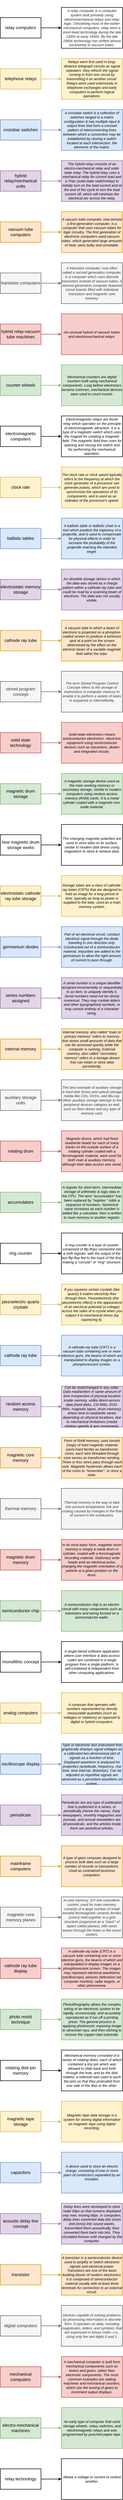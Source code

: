 <mxfile version="13.9.9" type="device"><diagram id="lU7n5NMmZwMgzTUS3irJ" name="Page-1"><mxGraphModel dx="658" dy="926" grid="1" gridSize="10" guides="1" tooltips="1" connect="1" arrows="1" fold="1" page="1" pageScale="1" pageWidth="850" pageHeight="1100" math="0" shadow="0"><root><mxCell id="0"/><mxCell id="1" parent="0"/><mxCell id="pDozDM5p4-W_ZbppBq3X-190" value="" style="edgeStyle=orthogonalEdgeStyle;rounded=0;orthogonalLoop=1;jettySize=auto;html=1;strokeWidth=2;" parent="1" source="pDozDM5p4-W_ZbppBq3X-1" target="pDozDM5p4-W_ZbppBq3X-94" edge="1"><mxGeometry relative="1" as="geometry"/></mxCell><mxCell id="pDozDM5p4-W_ZbppBq3X-1" value="relay computers" style="rounded=0;whiteSpace=wrap;html=1;strokeWidth=2;fontStyle=0;fontSize=17;" parent="1" vertex="1"><mxGeometry x="80" y="80" width="160" height="80" as="geometry"/></mxCell><mxCell id="pDozDM5p4-W_ZbppBq3X-183" value="" style="edgeStyle=orthogonalEdgeStyle;rounded=0;orthogonalLoop=1;jettySize=auto;html=1;strokeWidth=2;fillColor=#d5e8d4;strokeColor=#82b366;" parent="1" source="pDozDM5p4-W_ZbppBq3X-2" target="pDozDM5p4-W_ZbppBq3X-101" edge="1"><mxGeometry relative="1" as="geometry"/></mxCell><mxCell id="pDozDM5p4-W_ZbppBq3X-2" value="counter wheels" style="rounded=0;whiteSpace=wrap;html=1;strokeWidth=2;fillColor=#d5e8d4;strokeColor=#82b366;fontStyle=0;fontSize=17;" parent="1" vertex="1"><mxGeometry x="80" y="1480" width="160" height="80" as="geometry"/></mxCell><mxCell id="pDozDM5p4-W_ZbppBq3X-184" value="" style="edgeStyle=orthogonalEdgeStyle;rounded=0;orthogonalLoop=1;jettySize=auto;html=1;strokeWidth=2;fillColor=#f8cecc;strokeColor=#b85450;" parent="1" source="pDozDM5p4-W_ZbppBq3X-3" target="pDozDM5p4-W_ZbppBq3X-100" edge="1"><mxGeometry relative="1" as="geometry"/></mxCell><mxCell id="pDozDM5p4-W_ZbppBq3X-3" value="hybrid relay-vacuum tube machines" style="rounded=0;whiteSpace=wrap;html=1;strokeWidth=2;fillColor=#f8cecc;strokeColor=#b85450;fontStyle=0;fontSize=17;" parent="1" vertex="1"><mxGeometry x="80" y="1280" width="160" height="80" as="geometry"/></mxCell><mxCell id="pDozDM5p4-W_ZbppBq3X-143" style="edgeStyle=orthogonalEdgeStyle;rounded=0;orthogonalLoop=1;jettySize=auto;html=1;entryX=0;entryY=0.5;entryDx=0;entryDy=0;strokeWidth=2;fillColor=#d5e8d4;strokeColor=#82b366;" parent="1" source="pDozDM5p4-W_ZbppBq3X-4" target="pDozDM5p4-W_ZbppBq3X-140" edge="1"><mxGeometry relative="1" as="geometry"/></mxCell><mxCell id="pDozDM5p4-W_ZbppBq3X-4" value="electro-mechanical machines" style="rounded=0;whiteSpace=wrap;html=1;strokeWidth=2;fillColor=#d5e8d4;strokeColor=#82b366;fontStyle=0;fontSize=17;" parent="1" vertex="1"><mxGeometry x="80" y="9480" width="160" height="80" as="geometry"/></mxCell><mxCell id="pDozDM5p4-W_ZbppBq3X-182" value="" style="edgeStyle=orthogonalEdgeStyle;rounded=0;orthogonalLoop=1;jettySize=auto;html=1;strokeWidth=2;" parent="1" source="pDozDM5p4-W_ZbppBq3X-5" target="pDozDM5p4-W_ZbppBq3X-102" edge="1"><mxGeometry relative="1" as="geometry"/></mxCell><mxCell id="pDozDM5p4-W_ZbppBq3X-5" value="electromagnetic computers" style="rounded=0;whiteSpace=wrap;html=1;strokeWidth=2;fontStyle=0;fontSize=17;" parent="1" vertex="1"><mxGeometry x="80" y="1680" width="160" height="80" as="geometry"/></mxCell><mxCell id="pDozDM5p4-W_ZbppBq3X-185" value="" style="edgeStyle=orthogonalEdgeStyle;rounded=0;orthogonalLoop=1;jettySize=auto;html=1;strokeWidth=2;fillColor=#f5f5f5;strokeColor=#666666;" parent="1" source="pDozDM5p4-W_ZbppBq3X-6" target="pDozDM5p4-W_ZbppBq3X-99" edge="1"><mxGeometry relative="1" as="geometry"/></mxCell><mxCell id="pDozDM5p4-W_ZbppBq3X-6" value="transistor computers" style="rounded=0;whiteSpace=wrap;html=1;strokeWidth=2;fillColor=#f5f5f5;strokeColor=#666666;fontColor=#333333;fontStyle=0;fontSize=17;" parent="1" vertex="1"><mxGeometry x="80" y="1080" width="160" height="80" as="geometry"/></mxCell><mxCell id="pDozDM5p4-W_ZbppBq3X-186" value="" style="edgeStyle=orthogonalEdgeStyle;rounded=0;orthogonalLoop=1;jettySize=auto;html=1;strokeWidth=2;fillColor=#ffe6cc;strokeColor=#d79b00;" parent="1" source="pDozDM5p4-W_ZbppBq3X-7" target="pDozDM5p4-W_ZbppBq3X-98" edge="1"><mxGeometry relative="1" as="geometry"/></mxCell><mxCell id="pDozDM5p4-W_ZbppBq3X-7" value="vacuum tube computers" style="rounded=0;whiteSpace=wrap;html=1;strokeWidth=2;fillColor=#ffe6cc;strokeColor=#d79b00;fontStyle=0;fontSize=17;" parent="1" vertex="1"><mxGeometry x="80" y="880" width="160" height="80" as="geometry"/></mxCell><mxCell id="pDozDM5p4-W_ZbppBq3X-187" value="" style="edgeStyle=orthogonalEdgeStyle;rounded=0;orthogonalLoop=1;jettySize=auto;html=1;strokeWidth=2;fillColor=#e1d5e7;strokeColor=#9673a6;" parent="1" source="pDozDM5p4-W_ZbppBq3X-8" target="pDozDM5p4-W_ZbppBq3X-97" edge="1"><mxGeometry relative="1" as="geometry"/></mxCell><mxCell id="pDozDM5p4-W_ZbppBq3X-8" value="hybrid relay/mechanical units" style="rounded=0;whiteSpace=wrap;html=1;strokeWidth=2;fillColor=#e1d5e7;strokeColor=#9673a6;fontStyle=0;fontSize=17;" parent="1" vertex="1"><mxGeometry x="80" y="680" width="160" height="80" as="geometry"/></mxCell><mxCell id="pDozDM5p4-W_ZbppBq3X-144" style="edgeStyle=orthogonalEdgeStyle;rounded=0;orthogonalLoop=1;jettySize=auto;html=1;entryX=0;entryY=0.5;entryDx=0;entryDy=0;strokeWidth=2;fillColor=#f8cecc;strokeColor=#b85450;" parent="1" source="pDozDM5p4-W_ZbppBq3X-9" target="pDozDM5p4-W_ZbppBq3X-141" edge="1"><mxGeometry relative="1" as="geometry"/></mxCell><mxCell id="pDozDM5p4-W_ZbppBq3X-9" value="mechanical computers" style="rounded=0;whiteSpace=wrap;html=1;strokeWidth=2;fillColor=#f8cecc;strokeColor=#b85450;fontStyle=0;fontSize=17;" parent="1" vertex="1"><mxGeometry x="80" y="9280" width="160" height="80" as="geometry"/></mxCell><mxCell id="pDozDM5p4-W_ZbppBq3X-188" value="" style="edgeStyle=orthogonalEdgeStyle;rounded=0;orthogonalLoop=1;jettySize=auto;html=1;strokeWidth=2;fillColor=#dae8fc;strokeColor=#6c8ebf;" parent="1" source="pDozDM5p4-W_ZbppBq3X-10" target="pDozDM5p4-W_ZbppBq3X-96" edge="1"><mxGeometry relative="1" as="geometry"/></mxCell><mxCell id="pDozDM5p4-W_ZbppBq3X-10" value="crossbar switches" style="rounded=0;whiteSpace=wrap;html=1;strokeWidth=2;fillColor=#dae8fc;strokeColor=#6c8ebf;fontStyle=0;fontSize=17;" parent="1" vertex="1"><mxGeometry x="80" y="480" width="160" height="80" as="geometry"/></mxCell><mxCell id="pDozDM5p4-W_ZbppBq3X-189" value="" style="edgeStyle=orthogonalEdgeStyle;rounded=0;orthogonalLoop=1;jettySize=auto;html=1;strokeWidth=2;fillColor=#fff2cc;strokeColor=#d6b656;" parent="1" source="pDozDM5p4-W_ZbppBq3X-11" target="pDozDM5p4-W_ZbppBq3X-95" edge="1"><mxGeometry relative="1" as="geometry"/></mxCell><mxCell id="pDozDM5p4-W_ZbppBq3X-11" value="telephone relays" style="rounded=0;whiteSpace=wrap;html=1;strokeWidth=2;fillColor=#fff2cc;strokeColor=#d6b656;fontStyle=0;fontSize=17;" parent="1" vertex="1"><mxGeometry x="80" y="280" width="160" height="80" as="geometry"/></mxCell><mxCell id="pDozDM5p4-W_ZbppBq3X-180" value="" style="edgeStyle=orthogonalEdgeStyle;rounded=0;orthogonalLoop=1;jettySize=auto;html=1;strokeWidth=2;fillColor=#dae8fc;strokeColor=#6c8ebf;" parent="1" source="pDozDM5p4-W_ZbppBq3X-35" target="pDozDM5p4-W_ZbppBq3X-104" edge="1"><mxGeometry relative="1" as="geometry"/></mxCell><mxCell id="pDozDM5p4-W_ZbppBq3X-35" value="ballistic tables" style="rounded=0;whiteSpace=wrap;html=1;strokeWidth=2;fillColor=#dae8fc;strokeColor=#6c8ebf;fontStyle=0;fontSize=17;" parent="1" vertex="1"><mxGeometry x="80" y="2080" width="160" height="80" as="geometry"/></mxCell><mxCell id="pDozDM5p4-W_ZbppBq3X-181" value="" style="edgeStyle=orthogonalEdgeStyle;rounded=0;orthogonalLoop=1;jettySize=auto;html=1;strokeWidth=2;fillColor=#fff2cc;strokeColor=#d6b656;" parent="1" source="pDozDM5p4-W_ZbppBq3X-36" target="pDozDM5p4-W_ZbppBq3X-103" edge="1"><mxGeometry relative="1" as="geometry"/></mxCell><mxCell id="pDozDM5p4-W_ZbppBq3X-36" value="clock rate" style="rounded=0;whiteSpace=wrap;html=1;strokeWidth=2;fillColor=#fff2cc;strokeColor=#d6b656;fontStyle=0;fontSize=17;" parent="1" vertex="1"><mxGeometry x="80" y="1880" width="160" height="80" as="geometry"/></mxCell><mxCell id="pDozDM5p4-W_ZbppBq3X-145" style="edgeStyle=orthogonalEdgeStyle;rounded=0;orthogonalLoop=1;jettySize=auto;html=1;exitX=1;exitY=0.5;exitDx=0;exitDy=0;entryX=0;entryY=0.5;entryDx=0;entryDy=0;strokeWidth=2;fillColor=#f5f5f5;strokeColor=#666666;" parent="1" source="pDozDM5p4-W_ZbppBq3X-38" target="pDozDM5p4-W_ZbppBq3X-142" edge="1"><mxGeometry relative="1" as="geometry"/></mxCell><mxCell id="pDozDM5p4-W_ZbppBq3X-38" value="digital computers" style="rounded=0;whiteSpace=wrap;html=1;strokeWidth=2;fillColor=#f5f5f5;strokeColor=#666666;fontColor=#333333;fontStyle=0;fontSize=17;" parent="1" vertex="1"><mxGeometry x="80" y="9080" width="160" height="80" as="geometry"/></mxCell><mxCell id="pDozDM5p4-W_ZbppBq3X-173" value="" style="edgeStyle=orthogonalEdgeStyle;rounded=0;orthogonalLoop=1;jettySize=auto;html=1;strokeWidth=2;fillColor=#fff2cc;strokeColor=#d6b656;" parent="1" source="pDozDM5p4-W_ZbppBq3X-48" target="pDozDM5p4-W_ZbppBq3X-112" edge="1"><mxGeometry relative="1" as="geometry"/></mxCell><mxCell id="pDozDM5p4-W_ZbppBq3X-48" value="electrostatic cathode ray tube storage" style="rounded=0;whiteSpace=wrap;html=1;strokeWidth=2;fillColor=#fff2cc;strokeColor=#d6b656;fontStyle=0;fontSize=17;" parent="1" vertex="1"><mxGeometry x="80" y="3480" width="160" height="80" as="geometry"/></mxCell><mxCell id="pDozDM5p4-W_ZbppBq3X-174" value="" style="edgeStyle=orthogonalEdgeStyle;rounded=0;orthogonalLoop=1;jettySize=auto;html=1;strokeWidth=2;" parent="1" source="pDozDM5p4-W_ZbppBq3X-49" target="pDozDM5p4-W_ZbppBq3X-110" edge="1"><mxGeometry relative="1" as="geometry"/></mxCell><mxCell id="pDozDM5p4-W_ZbppBq3X-49" value="how magnetic drum storage works" style="rounded=0;whiteSpace=wrap;html=1;strokeWidth=2;fontStyle=0;fontSize=17;" parent="1" vertex="1"><mxGeometry x="80" y="3280" width="160" height="80" as="geometry"/></mxCell><mxCell id="pDozDM5p4-W_ZbppBq3X-175" value="" style="edgeStyle=orthogonalEdgeStyle;rounded=0;orthogonalLoop=1;jettySize=auto;html=1;strokeWidth=2;fillColor=#d5e8d4;strokeColor=#82b366;" parent="1" source="pDozDM5p4-W_ZbppBq3X-50" target="pDozDM5p4-W_ZbppBq3X-109" edge="1"><mxGeometry relative="1" as="geometry"/></mxCell><mxCell id="pDozDM5p4-W_ZbppBq3X-50" value="magnetic drum storage" style="rounded=0;whiteSpace=wrap;html=1;strokeWidth=2;fillColor=#d5e8d4;strokeColor=#82b366;fontStyle=0;fontSize=17;" parent="1" vertex="1"><mxGeometry x="80" y="3080" width="160" height="80" as="geometry"/></mxCell><mxCell id="pDozDM5p4-W_ZbppBq3X-176" value="" style="edgeStyle=orthogonalEdgeStyle;rounded=0;orthogonalLoop=1;jettySize=auto;html=1;strokeWidth=2;fillColor=#f8cecc;strokeColor=#b85450;" parent="1" source="pDozDM5p4-W_ZbppBq3X-51" target="pDozDM5p4-W_ZbppBq3X-108" edge="1"><mxGeometry relative="1" as="geometry"/></mxCell><mxCell id="pDozDM5p4-W_ZbppBq3X-51" value="solid state technology" style="rounded=0;whiteSpace=wrap;html=1;strokeWidth=2;fillColor=#f8cecc;strokeColor=#b85450;fontStyle=0;fontSize=17;" parent="1" vertex="1"><mxGeometry x="80" y="2880" width="160" height="80" as="geometry"/></mxCell><mxCell id="pDozDM5p4-W_ZbppBq3X-146" style="edgeStyle=orthogonalEdgeStyle;rounded=0;orthogonalLoop=1;jettySize=auto;html=1;entryX=0;entryY=0.5;entryDx=0;entryDy=0;strokeWidth=2;fillColor=#ffe6cc;strokeColor=#d79b00;" parent="1" source="pDozDM5p4-W_ZbppBq3X-52" target="pDozDM5p4-W_ZbppBq3X-137" edge="1"><mxGeometry relative="1" as="geometry"/></mxCell><mxCell id="pDozDM5p4-W_ZbppBq3X-52" value="transistor" style="rounded=0;whiteSpace=wrap;html=1;strokeWidth=2;fillColor=#ffe6cc;strokeColor=#d79b00;fontStyle=0;fontSize=17;" parent="1" vertex="1"><mxGeometry x="80" y="8880" width="160" height="80" as="geometry"/></mxCell><mxCell id="pDozDM5p4-W_ZbppBq3X-177" value="" style="edgeStyle=orthogonalEdgeStyle;rounded=0;orthogonalLoop=1;jettySize=auto;html=1;strokeWidth=2;fillColor=#f5f5f5;strokeColor=#666666;" parent="1" source="pDozDM5p4-W_ZbppBq3X-53" target="pDozDM5p4-W_ZbppBq3X-107" edge="1"><mxGeometry relative="1" as="geometry"/></mxCell><mxCell id="pDozDM5p4-W_ZbppBq3X-53" value="stored program concept" style="rounded=0;whiteSpace=wrap;html=1;strokeWidth=2;fillColor=#f5f5f5;strokeColor=#666666;fontColor=#333333;fontStyle=0;fontSize=17;" parent="1" vertex="1"><mxGeometry x="80" y="2680" width="160" height="80" as="geometry"/></mxCell><mxCell id="pDozDM5p4-W_ZbppBq3X-178" value="" style="edgeStyle=orthogonalEdgeStyle;rounded=0;orthogonalLoop=1;jettySize=auto;html=1;strokeWidth=2;fillColor=#ffe6cc;strokeColor=#d79b00;" parent="1" source="pDozDM5p4-W_ZbppBq3X-54" target="pDozDM5p4-W_ZbppBq3X-106" edge="1"><mxGeometry relative="1" as="geometry"/></mxCell><mxCell id="pDozDM5p4-W_ZbppBq3X-54" value="cathode ray tube" style="rounded=0;whiteSpace=wrap;html=1;strokeWidth=2;fillColor=#ffe6cc;strokeColor=#d79b00;fontStyle=0;fontSize=17;" parent="1" vertex="1"><mxGeometry x="80" y="2480" width="160" height="80" as="geometry"/></mxCell><mxCell id="pDozDM5p4-W_ZbppBq3X-179" value="" style="edgeStyle=orthogonalEdgeStyle;rounded=0;orthogonalLoop=1;jettySize=auto;html=1;strokeWidth=2;fillColor=#e1d5e7;strokeColor=#9673a6;" parent="1" source="pDozDM5p4-W_ZbppBq3X-55" target="pDozDM5p4-W_ZbppBq3X-105" edge="1"><mxGeometry relative="1" as="geometry"/></mxCell><mxCell id="pDozDM5p4-W_ZbppBq3X-55" value="electrostatic memory storage" style="rounded=0;whiteSpace=wrap;html=1;strokeWidth=2;fillColor=#e1d5e7;strokeColor=#9673a6;fontStyle=0;fontSize=17;" parent="1" vertex="1"><mxGeometry x="80" y="2280" width="160" height="80" as="geometry"/></mxCell><mxCell id="pDozDM5p4-W_ZbppBq3X-165" value="" style="edgeStyle=orthogonalEdgeStyle;rounded=0;orthogonalLoop=1;jettySize=auto;html=1;strokeWidth=2;fillColor=#fff2cc;strokeColor=#d6b656;" parent="1" source="pDozDM5p4-W_ZbppBq3X-59" target="pDozDM5p4-W_ZbppBq3X-122" edge="1"><mxGeometry relative="1" as="geometry"/></mxCell><mxCell id="pDozDM5p4-W_ZbppBq3X-59" value="piezoelectric quarts crystals" style="rounded=0;whiteSpace=wrap;html=1;strokeWidth=2;fillColor=#fff2cc;strokeColor=#d6b656;fontStyle=0;fontSize=17;" parent="1" vertex="1"><mxGeometry x="80" y="5080" width="160" height="80" as="geometry"/></mxCell><mxCell id="pDozDM5p4-W_ZbppBq3X-147" style="edgeStyle=orthogonalEdgeStyle;rounded=0;orthogonalLoop=1;jettySize=auto;html=1;exitX=1;exitY=0.5;exitDx=0;exitDy=0;entryX=0;entryY=0.5;entryDx=0;entryDy=0;strokeWidth=2;fillColor=#e1d5e7;strokeColor=#9673a6;" parent="1" source="pDozDM5p4-W_ZbppBq3X-60" target="pDozDM5p4-W_ZbppBq3X-138" edge="1"><mxGeometry relative="1" as="geometry"/></mxCell><mxCell id="pDozDM5p4-W_ZbppBq3X-60" value="acoustic delay line concept" style="rounded=0;whiteSpace=wrap;html=1;strokeWidth=2;fillColor=#e1d5e7;strokeColor=#9673a6;fontStyle=0;fontSize=17;" parent="1" vertex="1"><mxGeometry x="80" y="8680" width="160" height="80" as="geometry"/></mxCell><mxCell id="pDozDM5p4-W_ZbppBq3X-166" value="" style="edgeStyle=orthogonalEdgeStyle;rounded=0;orthogonalLoop=1;jettySize=auto;html=1;strokeWidth=2;" parent="1" source="pDozDM5p4-W_ZbppBq3X-61" target="pDozDM5p4-W_ZbppBq3X-119" edge="1"><mxGeometry relative="1" as="geometry"><Array as="points"><mxPoint x="260" y="4920"/><mxPoint x="260" y="4920"/></Array></mxGeometry></mxCell><mxCell id="pDozDM5p4-W_ZbppBq3X-61" value="ring counter" style="rounded=0;whiteSpace=wrap;html=1;strokeWidth=2;fontStyle=0;fontSize=17;" parent="1" vertex="1"><mxGeometry x="80" y="4880" width="160" height="80" as="geometry"/></mxCell><mxCell id="pDozDM5p4-W_ZbppBq3X-167" value="" style="edgeStyle=orthogonalEdgeStyle;rounded=0;orthogonalLoop=1;jettySize=auto;html=1;strokeWidth=2;fillColor=#d5e8d4;strokeColor=#82b366;" parent="1" source="pDozDM5p4-W_ZbppBq3X-62" target="pDozDM5p4-W_ZbppBq3X-118" edge="1"><mxGeometry relative="1" as="geometry"/></mxCell><mxCell id="pDozDM5p4-W_ZbppBq3X-62" value="accumulators" style="rounded=0;whiteSpace=wrap;html=1;strokeWidth=2;fillColor=#d5e8d4;strokeColor=#82b366;fontStyle=0;fontSize=17;" parent="1" vertex="1"><mxGeometry x="80" y="4680" width="160" height="80" as="geometry"/></mxCell><mxCell id="pDozDM5p4-W_ZbppBq3X-168" value="" style="edgeStyle=orthogonalEdgeStyle;rounded=0;orthogonalLoop=1;jettySize=auto;html=1;strokeWidth=2;fillColor=#f8cecc;strokeColor=#b85450;" parent="1" source="pDozDM5p4-W_ZbppBq3X-63" target="pDozDM5p4-W_ZbppBq3X-117" edge="1"><mxGeometry relative="1" as="geometry"/></mxCell><mxCell id="pDozDM5p4-W_ZbppBq3X-63" value="rotating drum" style="rounded=0;whiteSpace=wrap;html=1;strokeWidth=2;fillColor=#f8cecc;strokeColor=#b85450;fontStyle=0;fontSize=17;" parent="1" vertex="1"><mxGeometry x="80" y="4480" width="160" height="80" as="geometry"/></mxCell><mxCell id="pDozDM5p4-W_ZbppBq3X-148" style="edgeStyle=orthogonalEdgeStyle;rounded=0;orthogonalLoop=1;jettySize=auto;html=1;exitX=1;exitY=0.5;exitDx=0;exitDy=0;entryX=0;entryY=0.5;entryDx=0;entryDy=0;strokeWidth=2;fillColor=#dae8fc;strokeColor=#6c8ebf;" parent="1" source="pDozDM5p4-W_ZbppBq3X-64" target="pDozDM5p4-W_ZbppBq3X-139" edge="1"><mxGeometry relative="1" as="geometry"/></mxCell><mxCell id="pDozDM5p4-W_ZbppBq3X-64" value="capacitors" style="rounded=0;whiteSpace=wrap;html=1;strokeWidth=2;fillColor=#dae8fc;strokeColor=#6c8ebf;fontStyle=0;fontSize=17;" parent="1" vertex="1"><mxGeometry x="80" y="8480" width="160" height="80" as="geometry"/></mxCell><mxCell id="pDozDM5p4-W_ZbppBq3X-169" value="" style="edgeStyle=orthogonalEdgeStyle;rounded=0;orthogonalLoop=1;jettySize=auto;html=1;strokeWidth=2;fillColor=#f5f5f5;strokeColor=#666666;" parent="1" source="pDozDM5p4-W_ZbppBq3X-65" target="pDozDM5p4-W_ZbppBq3X-116" edge="1"><mxGeometry relative="1" as="geometry"/></mxCell><mxCell id="pDozDM5p4-W_ZbppBq3X-65" value="auxiliary storage units" style="rounded=0;whiteSpace=wrap;html=1;strokeWidth=2;fillColor=#f5f5f5;strokeColor=#666666;fontColor=#333333;fontStyle=0;fontSize=17;" parent="1" vertex="1"><mxGeometry x="80" y="4280" width="160" height="80" as="geometry"/></mxCell><mxCell id="pDozDM5p4-W_ZbppBq3X-170" value="" style="edgeStyle=orthogonalEdgeStyle;rounded=0;orthogonalLoop=1;jettySize=auto;html=1;strokeWidth=2;fillColor=#ffe6cc;strokeColor=#d79b00;" parent="1" source="pDozDM5p4-W_ZbppBq3X-66" target="pDozDM5p4-W_ZbppBq3X-115" edge="1"><mxGeometry relative="1" as="geometry"/></mxCell><mxCell id="pDozDM5p4-W_ZbppBq3X-66" value="internal memory" style="rounded=0;whiteSpace=wrap;html=1;strokeWidth=2;fillColor=#ffe6cc;strokeColor=#d79b00;fontStyle=0;fontSize=17;" parent="1" vertex="1"><mxGeometry x="80" y="4080" width="160" height="80" as="geometry"/></mxCell><mxCell id="pDozDM5p4-W_ZbppBq3X-149" style="edgeStyle=orthogonalEdgeStyle;rounded=0;orthogonalLoop=1;jettySize=auto;html=1;exitX=1;exitY=0.5;exitDx=0;exitDy=0;entryX=0;entryY=0.5;entryDx=0;entryDy=0;strokeWidth=2;fillColor=#fff2cc;strokeColor=#d6b656;" parent="1" source="pDozDM5p4-W_ZbppBq3X-67" target="pDozDM5p4-W_ZbppBq3X-134" edge="1"><mxGeometry relative="1" as="geometry"/></mxCell><mxCell id="pDozDM5p4-W_ZbppBq3X-67" value="magnetic tape storage" style="rounded=0;whiteSpace=wrap;html=1;strokeWidth=2;fillColor=#fff2cc;strokeColor=#d6b656;fontStyle=0;fontSize=17;" parent="1" vertex="1"><mxGeometry x="80" y="8280" width="160" height="80" as="geometry"/></mxCell><mxCell id="pDozDM5p4-W_ZbppBq3X-172" value="" style="edgeStyle=orthogonalEdgeStyle;rounded=0;orthogonalLoop=1;jettySize=auto;html=1;strokeWidth=2;fillColor=#dae8fc;strokeColor=#6c8ebf;" parent="1" source="pDozDM5p4-W_ZbppBq3X-68" target="pDozDM5p4-W_ZbppBq3X-113" edge="1"><mxGeometry relative="1" as="geometry"/></mxCell><mxCell id="pDozDM5p4-W_ZbppBq3X-68" value="germanium diodes" style="rounded=0;whiteSpace=wrap;html=1;strokeWidth=2;fillColor=#dae8fc;strokeColor=#6c8ebf;fontStyle=0;fontSize=17;" parent="1" vertex="1"><mxGeometry x="80" y="3680" width="160" height="80" as="geometry"/></mxCell><mxCell id="pDozDM5p4-W_ZbppBq3X-171" value="" style="edgeStyle=orthogonalEdgeStyle;rounded=0;orthogonalLoop=1;jettySize=auto;html=1;strokeWidth=2;fillColor=#e1d5e7;strokeColor=#9673a6;" parent="1" source="pDozDM5p4-W_ZbppBq3X-69" target="pDozDM5p4-W_ZbppBq3X-114" edge="1"><mxGeometry relative="1" as="geometry"/></mxCell><mxCell id="pDozDM5p4-W_ZbppBq3X-69" value="series numbers assigned" style="rounded=0;whiteSpace=wrap;html=1;strokeWidth=2;fillColor=#e1d5e7;strokeColor=#9673a6;fontStyle=0;fontSize=17;" parent="1" vertex="1"><mxGeometry x="80" y="3880" width="160" height="80" as="geometry"/></mxCell><mxCell id="pDozDM5p4-W_ZbppBq3X-161" value="" style="edgeStyle=orthogonalEdgeStyle;rounded=0;orthogonalLoop=1;jettySize=auto;html=1;strokeWidth=2;fillColor=#f5f5f5;strokeColor=#666666;" parent="1" source="pDozDM5p4-W_ZbppBq3X-70" target="pDozDM5p4-W_ZbppBq3X-124" edge="1"><mxGeometry relative="1" as="geometry"/></mxCell><mxCell id="pDozDM5p4-W_ZbppBq3X-70" value="thermal memory" style="rounded=0;whiteSpace=wrap;html=1;strokeWidth=2;fillColor=#f5f5f5;strokeColor=#666666;fontColor=#333333;fontStyle=0;fontSize=17;" parent="1" vertex="1"><mxGeometry x="80" y="5880" width="160" height="80" as="geometry"/></mxCell><mxCell id="pDozDM5p4-W_ZbppBq3X-150" style="edgeStyle=orthogonalEdgeStyle;rounded=0;orthogonalLoop=1;jettySize=auto;html=1;entryX=0;entryY=0.5;entryDx=0;entryDy=0;strokeWidth=2;" parent="1" source="pDozDM5p4-W_ZbppBq3X-71" target="pDozDM5p4-W_ZbppBq3X-135" edge="1"><mxGeometry relative="1" as="geometry"/></mxCell><mxCell id="pDozDM5p4-W_ZbppBq3X-71" value="rotating disk-pin memory" style="rounded=0;whiteSpace=wrap;html=1;strokeWidth=2;fontStyle=0;fontSize=17;" parent="1" vertex="1"><mxGeometry x="80" y="8080" width="160" height="80" as="geometry"/></mxCell><mxCell id="pDozDM5p4-W_ZbppBq3X-160" value="" style="edgeStyle=orthogonalEdgeStyle;rounded=0;orthogonalLoop=1;jettySize=auto;html=1;strokeWidth=2;fillColor=#f8cecc;strokeColor=#b85450;" parent="1" source="pDozDM5p4-W_ZbppBq3X-72" target="pDozDM5p4-W_ZbppBq3X-123" edge="1"><mxGeometry relative="1" as="geometry"/></mxCell><mxCell id="pDozDM5p4-W_ZbppBq3X-72" value="magnetic drum memory" style="rounded=0;whiteSpace=wrap;html=1;strokeWidth=2;fillColor=#f8cecc;strokeColor=#b85450;fontStyle=0;fontSize=17;" parent="1" vertex="1"><mxGeometry x="80" y="6080" width="160" height="80" as="geometry"/></mxCell><mxCell id="pDozDM5p4-W_ZbppBq3X-164" value="" style="edgeStyle=orthogonalEdgeStyle;rounded=0;orthogonalLoop=1;jettySize=auto;html=1;strokeWidth=2;fillColor=#dae8fc;strokeColor=#6c8ebf;" parent="1" source="pDozDM5p4-W_ZbppBq3X-73" target="pDozDM5p4-W_ZbppBq3X-121" edge="1"><mxGeometry relative="1" as="geometry"/></mxCell><mxCell id="pDozDM5p4-W_ZbppBq3X-73" value="cathode ray tube" style="rounded=0;whiteSpace=wrap;html=1;strokeWidth=2;fillColor=#dae8fc;strokeColor=#6c8ebf;fontStyle=0;fontSize=17;" parent="1" vertex="1"><mxGeometry x="80" y="5280" width="160" height="80" as="geometry"/></mxCell><mxCell id="pDozDM5p4-W_ZbppBq3X-163" value="" style="edgeStyle=orthogonalEdgeStyle;rounded=0;orthogonalLoop=1;jettySize=auto;html=1;strokeWidth=2;fillColor=#e1d5e7;strokeColor=#9673a6;" parent="1" source="pDozDM5p4-W_ZbppBq3X-74" target="pDozDM5p4-W_ZbppBq3X-120" edge="1"><mxGeometry relative="1" as="geometry"/></mxCell><mxCell id="pDozDM5p4-W_ZbppBq3X-74" value="random access memory" style="rounded=0;whiteSpace=wrap;html=1;strokeWidth=2;fillColor=#e1d5e7;strokeColor=#9673a6;fontStyle=0;fontSize=17;" parent="1" vertex="1"><mxGeometry x="80" y="5480" width="160" height="80" as="geometry"/></mxCell><mxCell id="pDozDM5p4-W_ZbppBq3X-162" value="" style="edgeStyle=orthogonalEdgeStyle;rounded=0;orthogonalLoop=1;jettySize=auto;html=1;strokeWidth=2;fillColor=#ffe6cc;strokeColor=#d79b00;" parent="1" source="pDozDM5p4-W_ZbppBq3X-75" target="pDozDM5p4-W_ZbppBq3X-125" edge="1"><mxGeometry relative="1" as="geometry"/></mxCell><mxCell id="pDozDM5p4-W_ZbppBq3X-75" value="magnetic core memory" style="rounded=0;whiteSpace=wrap;html=1;strokeWidth=2;fillColor=#ffe6cc;strokeColor=#d79b00;fontStyle=0;fontSize=17;" parent="1" vertex="1"><mxGeometry x="80" y="5680" width="160" height="80" as="geometry"/></mxCell><mxCell id="pDozDM5p4-W_ZbppBq3X-151" style="edgeStyle=orthogonalEdgeStyle;rounded=0;orthogonalLoop=1;jettySize=auto;html=1;entryX=0;entryY=0.5;entryDx=0;entryDy=0;strokeWidth=2;fillColor=#d5e8d4;strokeColor=#82b366;" parent="1" source="pDozDM5p4-W_ZbppBq3X-78" target="pDozDM5p4-W_ZbppBq3X-136" edge="1"><mxGeometry relative="1" as="geometry"/></mxCell><mxCell id="pDozDM5p4-W_ZbppBq3X-78" value="photo resist technique" style="rounded=0;whiteSpace=wrap;html=1;strokeWidth=2;fillColor=#d5e8d4;strokeColor=#82b366;fontStyle=0;fontSize=17;" parent="1" vertex="1"><mxGeometry x="80" y="7880" width="160" height="80" as="geometry"/></mxCell><mxCell id="pDozDM5p4-W_ZbppBq3X-158" value="" style="edgeStyle=orthogonalEdgeStyle;rounded=0;orthogonalLoop=1;jettySize=auto;html=1;strokeWidth=2;" parent="1" source="pDozDM5p4-W_ZbppBq3X-79" target="pDozDM5p4-W_ZbppBq3X-127" edge="1"><mxGeometry relative="1" as="geometry"/></mxCell><mxCell id="pDozDM5p4-W_ZbppBq3X-79" value="monollithic concept" style="rounded=0;whiteSpace=wrap;html=1;strokeWidth=2;fontStyle=0;fontSize=17;" parent="1" vertex="1"><mxGeometry x="80" y="6480" width="160" height="80" as="geometry"/></mxCell><mxCell id="pDozDM5p4-W_ZbppBq3X-159" value="" style="edgeStyle=orthogonalEdgeStyle;rounded=0;orthogonalLoop=1;jettySize=auto;html=1;strokeWidth=2;fillColor=#d5e8d4;strokeColor=#82b366;" parent="1" source="pDozDM5p4-W_ZbppBq3X-80" target="pDozDM5p4-W_ZbppBq3X-128" edge="1"><mxGeometry relative="1" as="geometry"/></mxCell><mxCell id="pDozDM5p4-W_ZbppBq3X-80" value="semiconductor chip" style="rounded=0;whiteSpace=wrap;html=1;strokeWidth=2;fillColor=#d5e8d4;strokeColor=#82b366;fontStyle=0;fontSize=17;" parent="1" vertex="1"><mxGeometry x="80" y="6280" width="160" height="80" as="geometry"/></mxCell><mxCell id="pDozDM5p4-W_ZbppBq3X-153" value="" style="edgeStyle=orthogonalEdgeStyle;rounded=0;orthogonalLoop=1;jettySize=auto;html=1;strokeWidth=2;fillColor=#f5f5f5;strokeColor=#666666;" parent="1" source="pDozDM5p4-W_ZbppBq3X-84" target="pDozDM5p4-W_ZbppBq3X-132" edge="1"><mxGeometry relative="1" as="geometry"/></mxCell><mxCell id="pDozDM5p4-W_ZbppBq3X-84" value="magnetic core memory planes" style="rounded=0;whiteSpace=wrap;html=1;strokeWidth=2;fillColor=#f5f5f5;strokeColor=#666666;fontColor=#333333;fontStyle=0;fontSize=17;" parent="1" vertex="1"><mxGeometry x="80" y="7480" width="160" height="80" as="geometry"/></mxCell><mxCell id="pDozDM5p4-W_ZbppBq3X-154" value="" style="edgeStyle=orthogonalEdgeStyle;rounded=0;orthogonalLoop=1;jettySize=auto;html=1;strokeWidth=2;fillColor=#ffe6cc;strokeColor=#d79b00;" parent="1" source="pDozDM5p4-W_ZbppBq3X-85" target="pDozDM5p4-W_ZbppBq3X-133" edge="1"><mxGeometry relative="1" as="geometry"/></mxCell><mxCell id="pDozDM5p4-W_ZbppBq3X-85" value="mainframe computers" style="rounded=0;whiteSpace=wrap;html=1;strokeWidth=2;fillColor=#ffe6cc;strokeColor=#d79b00;fontStyle=0;fontSize=17;" parent="1" vertex="1"><mxGeometry x="80" y="7280" width="160" height="80" as="geometry"/></mxCell><mxCell id="pDozDM5p4-W_ZbppBq3X-155" value="" style="edgeStyle=orthogonalEdgeStyle;rounded=0;orthogonalLoop=1;jettySize=auto;html=1;strokeWidth=2;fillColor=#e1d5e7;strokeColor=#9673a6;" parent="1" source="pDozDM5p4-W_ZbppBq3X-86" target="pDozDM5p4-W_ZbppBq3X-129" edge="1"><mxGeometry relative="1" as="geometry"/></mxCell><mxCell id="pDozDM5p4-W_ZbppBq3X-86" value="periodicals" style="rounded=0;whiteSpace=wrap;html=1;strokeWidth=2;fillColor=#e1d5e7;strokeColor=#9673a6;fontStyle=0;fontSize=17;" parent="1" vertex="1"><mxGeometry x="80" y="7080" width="160" height="80" as="geometry"/></mxCell><mxCell id="pDozDM5p4-W_ZbppBq3X-156" value="" style="edgeStyle=orthogonalEdgeStyle;rounded=0;orthogonalLoop=1;jettySize=auto;html=1;strokeWidth=2;fillColor=#dae8fc;strokeColor=#6c8ebf;" parent="1" source="pDozDM5p4-W_ZbppBq3X-87" target="pDozDM5p4-W_ZbppBq3X-130" edge="1"><mxGeometry relative="1" as="geometry"/></mxCell><mxCell id="pDozDM5p4-W_ZbppBq3X-87" value="oscilloscope display" style="rounded=0;whiteSpace=wrap;html=1;strokeWidth=2;fillColor=#dae8fc;strokeColor=#6c8ebf;fontStyle=0;fontSize=17;" parent="1" vertex="1"><mxGeometry x="80" y="6880" width="160" height="80" as="geometry"/></mxCell><mxCell id="pDozDM5p4-W_ZbppBq3X-157" value="" style="edgeStyle=orthogonalEdgeStyle;rounded=0;orthogonalLoop=1;jettySize=auto;html=1;strokeWidth=2;fillColor=#fff2cc;strokeColor=#d6b656;" parent="1" source="pDozDM5p4-W_ZbppBq3X-88" target="pDozDM5p4-W_ZbppBq3X-126" edge="1"><mxGeometry relative="1" as="geometry"/></mxCell><mxCell id="pDozDM5p4-W_ZbppBq3X-88" value="analog computers" style="rounded=0;whiteSpace=wrap;html=1;strokeWidth=2;fillColor=#fff2cc;strokeColor=#d6b656;fontStyle=0;fontSize=17;" parent="1" vertex="1"><mxGeometry x="80" y="6680" width="160" height="80" as="geometry"/></mxCell><mxCell id="pDozDM5p4-W_ZbppBq3X-152" value="" style="edgeStyle=orthogonalEdgeStyle;rounded=0;orthogonalLoop=1;jettySize=auto;html=1;strokeWidth=2;fillColor=#f8cecc;strokeColor=#b85450;" parent="1" source="pDozDM5p4-W_ZbppBq3X-89" target="pDozDM5p4-W_ZbppBq3X-131" edge="1"><mxGeometry relative="1" as="geometry"/></mxCell><mxCell id="pDozDM5p4-W_ZbppBq3X-89" value="cathode ray tube display" style="rounded=0;whiteSpace=wrap;html=1;strokeWidth=2;fillColor=#f8cecc;strokeColor=#b85450;fontStyle=0;fontSize=17;" parent="1" vertex="1"><mxGeometry x="80" y="7680" width="160" height="80" as="geometry"/></mxCell><mxCell id="pDozDM5p4-W_ZbppBq3X-94" value="&#10;&#10;&lt;span style=&quot;color: rgb(32, 33, 36); font-family: arial, sans-serif; font-size: 14px; letter-spacing: normal; text-align: left; text-indent: 0px; text-transform: none; word-spacing: 0px; background-color: rgb(255, 255, 255); display: inline; float: none;&quot;&gt;A relay computer is a&lt;span style=&quot;font-size: 14px;&quot;&gt;&amp;nbsp;&lt;/span&gt;&lt;/span&gt;&lt;span style=&quot;color: rgb(32, 33, 36); font-family: arial, sans-serif; font-size: 14px; letter-spacing: normal; text-align: left; text-indent: 0px; text-transform: none; word-spacing: 0px; background-color: rgb(255, 255, 255);&quot;&gt;computer system built primarily using electromechanical relays and relay logic&lt;/span&gt;&lt;span style=&quot;color: rgb(32, 33, 36); font-family: arial, sans-serif; font-size: 14px; letter-spacing: normal; text-align: left; text-indent: 0px; text-transform: none; word-spacing: 0px; background-color: rgb(255, 255, 255); display: inline; float: none;&quot;&gt;. Obsoleting most of the earlier mechanical computers, relay were a short-lived technology during the late 1930s to early 1950s. By the late 1950s technology has shifted almost exclusively to vacuum tubes.&lt;/span&gt;&#10;&#10;" style="rounded=0;whiteSpace=wrap;html=1;strokeWidth=2;fontStyle=2;fontSize=14;" parent="1" vertex="1"><mxGeometry x="320" y="40" width="240" height="160" as="geometry"/></mxCell><mxCell id="pDozDM5p4-W_ZbppBq3X-95" value="Relays were first used in long-distance telegraph circuits as signal repeaters: they refresh the signal coming in from one circuit by transmitting it on another circuit. Relays were used extensively in telephone exchanges and early computers to perform logical operations." style="rounded=0;whiteSpace=wrap;html=1;strokeWidth=2;fillColor=#fff2cc;strokeColor=#d6b656;fontStyle=2;fontSize=14;labelBackgroundColor=none;" parent="1" vertex="1"><mxGeometry x="320" y="240" width="240" height="160" as="geometry"/></mxCell><mxCell id="pDozDM5p4-W_ZbppBq3X-96" value="A crossbar switch is a collection of switches ranged in a matrix configuration &amp;amp; has multiple input &amp;amp; output lines that form a crossed pattern of interconnecting lines between which a connection may be established by closing a switch located at each intersection, the elements of the matrix." style="rounded=0;whiteSpace=wrap;html=1;strokeWidth=2;fillColor=#dae8fc;strokeColor=#6c8ebf;fontStyle=2;fontSize=14;" parent="1" vertex="1"><mxGeometry x="320" y="440" width="240" height="160" as="geometry"/></mxCell><mxCell id="pDozDM5p4-W_ZbppBq3X-97" value="The hybrid relay consists of an electro-mechanical relay and solid-state relay. The hybrid relay uses a mechanical relay for current load and a Triac (solid state switch/relay) to initially turn on the load current and at the end of the cycle to turn the load current off, which will minimize the electrical arc across the relay." style="rounded=0;whiteSpace=wrap;html=1;strokeWidth=2;fillColor=#e1d5e7;strokeColor=#9673a6;fontStyle=2;fontSize=14;" parent="1" vertex="1"><mxGeometry x="320" y="640" width="240" height="160" as="geometry"/></mxCell><mxCell id="pDozDM5p4-W_ZbppBq3X-98" value="A vacuum tube computer, now termed a first-generation computer, is a computer that uses vacuum tubes for logic circuitry. The first generation of electronic computers used vacuum tubes, which generated large amounts of heat, were bulky and unreliable." style="rounded=0;whiteSpace=wrap;html=1;strokeWidth=2;fillColor=#ffe6cc;strokeColor=#d79b00;fontStyle=2;fontSize=14;" parent="1" vertex="1"><mxGeometry x="320" y="840" width="240" height="160" as="geometry"/></mxCell><mxCell id="pDozDM5p4-W_ZbppBq3X-99" value="A transistor computer, now often called a second generation computer, is a computer which uses discrete transistors instead of vacuum tubes. A second generation computer featured circuit boards filled with individual transistors and magnetic core memory." style="rounded=0;whiteSpace=wrap;html=1;strokeWidth=2;fillColor=#f5f5f5;strokeColor=#666666;fontColor=#333333;fontStyle=2;fontSize=14;" parent="1" vertex="1"><mxGeometry x="320" y="1040" width="240" height="160" as="geometry"/></mxCell><mxCell id="pDozDM5p4-W_ZbppBq3X-100" value="An unusual hybrid of vacuum tubes and electromechanical relays." style="rounded=0;whiteSpace=wrap;html=1;strokeWidth=2;fillColor=#f8cecc;strokeColor=#b85450;fontStyle=2;fontSize=14;" parent="1" vertex="1"><mxGeometry x="320" y="1240" width="240" height="160" as="geometry"/></mxCell><mxCell id="pDozDM5p4-W_ZbppBq3X-101" value="Mechanical counters are digital counters built using mechanical components. Long before electronics became common, mechanical devices were used to count events." style="rounded=0;whiteSpace=wrap;html=1;strokeWidth=2;fillColor=#d5e8d4;strokeColor=#82b366;fontStyle=2;fontSize=14;" parent="1" vertex="1"><mxGeometry x="320" y="1440" width="240" height="160" as="geometry"/></mxCell><mxCell id="pDozDM5p4-W_ZbppBq3X-102" value="Electromagnetic relays are those relay which operates on the principle of electromagnetic attraction. It is a type of a magnetic switch which uses the magnet for creating a magnetic field. The magnetic field then uses for opening and closing the switch and for performing the mechanical operation." style="rounded=0;whiteSpace=wrap;html=1;strokeWidth=2;fontStyle=2;fontSize=14;" parent="1" vertex="1"><mxGeometry x="320" y="1640" width="240" height="160" as="geometry"/></mxCell><mxCell id="pDozDM5p4-W_ZbppBq3X-103" value="The clock rate or clock speed typically refers to the frequency at which the clock generator of a processor can generate pulses, which are used to synchronize the operations of its components, and is used as an indicator of the processor's speed." style="rounded=0;whiteSpace=wrap;html=1;strokeWidth=2;fillColor=#fff2cc;strokeColor=#d6b656;fontStyle=2;fontSize=14;" parent="1" vertex="1"><mxGeometry x="320" y="1840" width="240" height="160" as="geometry"/></mxCell><mxCell id="pDozDM5p4-W_ZbppBq3X-104" value="A ballistic table or ballistic chart is a tool which predicts the trajectory of a projectile, and is used to compensate for physical effects in order to increase the probability of the projectile reaching the intended target." style="rounded=0;whiteSpace=wrap;html=1;strokeWidth=2;fillColor=#dae8fc;strokeColor=#6c8ebf;fontStyle=2;fontSize=14;" parent="1" vertex="1"><mxGeometry x="320" y="2040" width="240" height="160" as="geometry"/></mxCell><mxCell id="pDozDM5p4-W_ZbppBq3X-105" value="An obsolete storage device in which the data was stored as a charge pattern within a cathode-ray tube and could be read by a scanning beam of electrons. The data was not usually visible." style="rounded=0;whiteSpace=wrap;html=1;strokeWidth=2;fillColor=#e1d5e7;strokeColor=#9673a6;fontStyle=2;fontSize=14;" parent="1" vertex="1"><mxGeometry x="320" y="2240" width="240" height="160" as="geometry"/></mxCell><mxCell id="pDozDM5p4-W_ZbppBq3X-106" value="A vacuum tube in which a beam of electrons is projected on a phosphor-coated screen to produce a luminous spot at a point on the screen determined by the effect on the electron beam of a variable magnetic field within the tube." style="rounded=0;whiteSpace=wrap;html=1;strokeWidth=2;fillColor=#ffe6cc;strokeColor=#d79b00;fontStyle=2;fontSize=14;" parent="1" vertex="1"><mxGeometry x="320" y="2440" width="240" height="160" as="geometry"/></mxCell><mxCell id="pDozDM5p4-W_ZbppBq3X-107" value="The term Stored Program Control Concept refers to the storage of instructions in computer memory to enable it to perform a variety of tasks in sequence or intermittently." style="rounded=0;whiteSpace=wrap;html=1;strokeWidth=2;fillColor=#f5f5f5;strokeColor=#666666;fontColor=#333333;fontStyle=2;fontSize=14;" parent="1" vertex="1"><mxGeometry x="320" y="2640" width="240" height="160" as="geometry"/></mxCell><mxCell id="pDozDM5p4-W_ZbppBq3X-108" value="Solid-state electronics means semiconductor electronics: electronic equipment using semiconductor devices such as transistors, diodes and integrated circuits." style="rounded=0;whiteSpace=wrap;html=1;strokeWidth=2;fillColor=#f8cecc;strokeColor=#b85450;fontStyle=2;fontSize=14;" parent="1" vertex="1"><mxGeometry x="320" y="2840" width="240" height="160" as="geometry"/></mxCell><mxCell id="pDozDM5p4-W_ZbppBq3X-109" value="A magnetic storage device used as the main working memory or secondary storage, similar to modern computers using random access memory (RAM) cards. It is a metal cylinder coated with a magnetic iron-oxide material." style="rounded=0;whiteSpace=wrap;html=1;strokeWidth=2;fillColor=#d5e8d4;strokeColor=#82b366;fontStyle=2;fontSize=14;" parent="1" vertex="1"><mxGeometry x="320" y="3040" width="240" height="160" as="geometry"/></mxCell><mxCell id="pDozDM5p4-W_ZbppBq3X-110" value="The changing magnetic polarities are used to store data on its surface, similar to modern disk drives using magnetism to store &amp; retrieve data." style="rounded=0;whiteSpace=wrap;html=1;strokeWidth=2;fontStyle=2;fontSize=14;" parent="1" vertex="1"><mxGeometry x="320" y="3240" width="240" height="160" as="geometry"/></mxCell><mxCell id="pDozDM5p4-W_ZbppBq3X-112" value="Storage tubes are a class of cathode-ray tubes (CRTs) that are designed to hold an image for a long period of time, typically as long as power is supplied to the tube, used as a main memory system." style="rounded=0;whiteSpace=wrap;html=1;strokeWidth=2;fillColor=#fff2cc;strokeColor=#d6b656;fontStyle=2;fontSize=14;" parent="1" vertex="1"><mxGeometry x="320" y="3440" width="240" height="160" as="geometry"/></mxCell><mxCell id="pDozDM5p4-W_ZbppBq3X-113" value="Part of an electrical circuit, conduct electrical signal through the diode traveling in one direction only. Constructed out of a semiconductor material. Impurities are added to the germanium to allow the right amount of current to pass through." style="rounded=0;whiteSpace=wrap;html=1;strokeWidth=2;fillColor=#dae8fc;strokeColor=#6c8ebf;fontStyle=2;fontSize=14;" parent="1" vertex="1"><mxGeometry x="320" y="3640" width="240" height="160" as="geometry"/></mxCell><mxCell id="pDozDM5p4-W_ZbppBq3X-114" value="A serial number is a unique identifier assigned incrementally or sequentially to an item, to uniquely identify it. Serial numbers need not be strictly numerical. They may contain letters and other typographical symbols, or may consist entirely of a character string." style="rounded=0;whiteSpace=wrap;html=1;strokeWidth=2;fillColor=#e1d5e7;strokeColor=#9673a6;fontStyle=2;fontSize=14;" parent="1" vertex="1"><mxGeometry x="320" y="3840" width="240" height="160" as="geometry"/></mxCell><mxCell id="pDozDM5p4-W_ZbppBq3X-115" value="Internal memory, also called &quot;main or primary memory&quot; refers to memory that stores small amounts of data that can be accessed quickly while the computer is running. External memory, also called &quot;secondary memory&quot; refers to a storage device that can retain or store data persistently." style="rounded=0;whiteSpace=wrap;html=1;strokeWidth=2;fillColor=#ffe6cc;strokeColor=#d79b00;fontStyle=2;fontSize=14;" parent="1" vertex="1"><mxGeometry x="320" y="4040" width="240" height="160" as="geometry"/></mxCell><mxCell id="pDozDM5p4-W_ZbppBq3X-116" value="The best example of auxiliary storage is hard disk drives and optical storage media like CDs, DVDs, and Blu-ray. Other auxiliary storage belongs to the peripheral devices category as well, such as flash drives and any type of memory card." style="rounded=0;whiteSpace=wrap;html=1;strokeWidth=2;fillColor=#f5f5f5;strokeColor=#666666;fontColor=#333333;fontStyle=2;fontSize=14;" parent="1" vertex="1"><mxGeometry x="320" y="4240" width="240" height="160" as="geometry"/></mxCell><mxCell id="pDozDM5p4-W_ZbppBq3X-117" value="Magnetic drums, which had fixed read/write heads for each of many tracks on the outside surface of a rotating cylinder coated with a ferromagnetic material, were used for both main &amp; auxiliary memory, although their data access was serial." style="rounded=0;whiteSpace=wrap;html=1;strokeWidth=2;fillColor=#f8cecc;strokeColor=#b85450;fontStyle=2;fontSize=14;" parent="1" vertex="1"><mxGeometry x="320" y="4440" width="240" height="160" as="geometry"/></mxCell><mxCell id="pDozDM5p4-W_ZbppBq3X-118" value="A register for short-term, intermediate storage of arithmetic &amp; logic data in the CPU. The term &quot;accumulator&quot; has been replaced by &quot;register.&quot; Adds a sequence of numbers. Numerical value increases as each number is added like a calculator, then is written to main memory or another register." style="rounded=0;whiteSpace=wrap;html=1;strokeWidth=2;fillColor=#d5e8d4;strokeColor=#82b366;fontStyle=2;fontSize=14;" parent="1" vertex="1"><mxGeometry x="320" y="4640" width="240" height="160" as="geometry"/></mxCell><mxCell id="pDozDM5p4-W_ZbppBq3X-119" value="A ring counter is a type of counter composed of flip-flops connected into a shift register, with the output of the last flip-flop fed to the input of the first, making a &quot;circular&quot; or &quot;ring&quot; structure." style="rounded=0;whiteSpace=wrap;html=1;strokeWidth=2;fontStyle=2;fontSize=14;" parent="1" vertex="1"><mxGeometry x="320" y="4840" width="240" height="160" as="geometry"/></mxCell><mxCell id="pDozDM5p4-W_ZbppBq3X-120" value="Can be read/changed in any order. Data read/written in same amount of time irrespective of physical location inside memory, unlike direct-access data (hard disks, CD-RWs, DVD-RWs, magnetic tapes, drum memory), where time to read/write varies depending on physical locations, due to mechanical limitations (media rotation speeds &amp; arm movement)." style="rounded=0;whiteSpace=wrap;html=1;strokeWidth=2;fillColor=#e1d5e7;strokeColor=#9673a6;fontStyle=2;fontSize=14;" parent="1" vertex="1"><mxGeometry x="320" y="5440" width="240" height="160" as="geometry"/></mxCell><mxCell id="pDozDM5p4-W_ZbppBq3X-121" value="A cathode-ray tube (CRT) is a vacuum tube containing one or more electron guns, the beams of which are manipulated to display images on a phosphorescent screen." style="rounded=0;whiteSpace=wrap;html=1;strokeWidth=2;fillColor=#dae8fc;strokeColor=#6c8ebf;fontStyle=2;fontSize=14;" parent="1" vertex="1"><mxGeometry x="320" y="5240" width="240" height="160" as="geometry"/></mxCell><mxCell id="pDozDM5p4-W_ZbppBq3X-122" value="If you squeeze certain crystals (like quartz) it makes electricity flow through them. Piezoelectricity (the piezoelectric effect) is the appearance of an electrical potential (a voltage) across the sides of a crystal when you subject it to mechanical stress (by squeezing it)." style="rounded=0;whiteSpace=wrap;html=1;strokeWidth=2;fillColor=#fff2cc;strokeColor=#d6b656;fontStyle=2;fontSize=14;" parent="1" vertex="1"><mxGeometry x="320" y="5040" width="240" height="160" as="geometry"/></mxCell><mxCell id="pDozDM5p4-W_ZbppBq3X-123" value="In its most basic form, magnetic drum memory is simply a metal drum or cylinder, coated with a ferromagnetic recording material. Stationary write heads emit an electrical pulse, changing the magnetic orientation of a particle at a given position on the drum." style="rounded=0;whiteSpace=wrap;html=1;strokeWidth=2;fillColor=#f8cecc;strokeColor=#b85450;fontStyle=2;fontSize=14;" parent="1" vertex="1"><mxGeometry x="320" y="6040" width="240" height="160" as="geometry"/></mxCell><mxCell id="pDozDM5p4-W_ZbppBq3X-124" value="Thermal memory is the way to take into account temperature rise and cooling caused by changes in the flow of current in the conductors." style="rounded=0;whiteSpace=wrap;html=1;strokeWidth=2;fillColor=#f5f5f5;strokeColor=#666666;fontColor=#333333;fontStyle=2;fontSize=14;" parent="1" vertex="1"><mxGeometry x="320" y="5840" width="240" height="160" as="geometry"/></mxCell><mxCell id="pDozDM5p4-W_ZbppBq3X-125" value="Form of RAM memory, uses toroids (rings) of hard magnetic material (semi-hard ferrite) as transformer cores, each wire threaded through core serves as transformer winding. Three or four wires pass through each core. Magnetic hysteresis allows each of the cores to &quot;remember&quot;, or store a state." style="rounded=0;whiteSpace=wrap;html=1;strokeWidth=2;fillColor=#ffe6cc;strokeColor=#d79b00;fontStyle=2;fontSize=14;" parent="1" vertex="1"><mxGeometry x="320" y="5640" width="240" height="160" as="geometry"/></mxCell><mxCell id="pDozDM5p4-W_ZbppBq3X-126" value="A computer that operates with numbers represented by directly measurable quantities (such as voltages or rotations) as opposed to digital or hybrid computers." style="rounded=0;whiteSpace=wrap;html=1;strokeWidth=2;fillColor=#fff2cc;strokeColor=#d6b656;fontStyle=2;fontSize=14;" parent="1" vertex="1"><mxGeometry x="320" y="6640" width="240" height="160" as="geometry"/></mxCell><mxCell id="pDozDM5p4-W_ZbppBq3X-127" value="A single-tiered software application where user interface &amp; data access codes are combined in a single program from a single platform. Is self-contained &amp; independent from other computing applications." style="rounded=0;whiteSpace=wrap;html=1;strokeWidth=2;fontStyle=2;fontSize=14;" parent="1" vertex="1"><mxGeometry x="320" y="6440" width="240" height="160" as="geometry"/></mxCell><mxCell id="pDozDM5p4-W_ZbppBq3X-128" value="A semiconductor chip is an electric circuit with many components such as transistors and wiring formed on a semiconductor wafer." style="rounded=0;whiteSpace=wrap;html=1;strokeWidth=2;fillColor=#d5e8d4;strokeColor=#82b366;fontStyle=2;fontSize=14;" parent="1" vertex="1"><mxGeometry x="320" y="6240" width="240" height="160" as="geometry"/></mxCell><mxCell id="pDozDM5p4-W_ZbppBq3X-129" value="Periodicals are any type of publication that is published in a series, or periodically (hence the name). Daily newspapers, monthly magazines and  journals, and annual newsletters are all periodicals, and the articles inside them are periodical articles." style="rounded=0;whiteSpace=wrap;html=1;strokeWidth=2;fillColor=#e1d5e7;strokeColor=#9673a6;fontStyle=2;fontSize=14;" parent="1" vertex="1"><mxGeometry x="320" y="7040" width="240" height="160" as="geometry"/></mxCell><mxCell id="pDozDM5p4-W_ZbppBq3X-130" value="Type of electronic test instrument that graphically displays signal voltages as a calibrated two-dimensional plot of signals as a function of time. Displayed waveform is analyzed for properties (amplitude, frequency, rise time, time interval, distortion). Can be adjusted so repetitive signals are observed as a persistent waveform on screen." style="rounded=0;whiteSpace=wrap;html=1;strokeWidth=2;fillColor=#dae8fc;strokeColor=#6c8ebf;fontStyle=2;fontSize=14;" parent="1" vertex="1"><mxGeometry x="320" y="6840" width="240" height="160" as="geometry"/></mxCell><mxCell id="pDozDM5p4-W_ZbppBq3X-131" value="A cathode-ray tube (CRT) is a vacuum tube containing one or more electron guns, the beams of which are manipulated to display images on a phosphorescent screen. The images may represent electrical waveforms (oscilloscope), pictures (television set, computer monitor), radar targets, or other phenomena." style="rounded=0;whiteSpace=wrap;html=1;strokeWidth=2;fillColor=#f8cecc;strokeColor=#b85450;fontStyle=2;fontSize=14;" parent="1" vertex="1"><mxGeometry x="320" y="7640" width="240" height="160" as="geometry"/></mxCell><mxCell id="pDozDM5p4-W_ZbppBq3X-132" value="In core memory, X/Y line coincident-current, used for main memory, consists of a large number of small toroidal ferrimagnetic ceramic ferrites (cores) held together in a grid structure (organized as a &quot;stack&quot; of layers called planes), with wires woven through the holes in the cores' centers." style="rounded=0;whiteSpace=wrap;html=1;strokeWidth=2;fillColor=#f5f5f5;strokeColor=#666666;fontColor=#333333;fontStyle=2;fontSize=14;" parent="1" vertex="1"><mxGeometry x="320" y="7440" width="240" height="160" as="geometry"/></mxCell><mxCell id="pDozDM5p4-W_ZbppBq3X-133" value="A type of giant computer designed to process bulk data such as a large number of records or transactions. Used as centralized business computers." style="rounded=0;whiteSpace=wrap;html=1;strokeWidth=2;fillColor=#ffe6cc;strokeColor=#d79b00;fontStyle=2;fontSize=14;" parent="1" vertex="1"><mxGeometry x="320" y="7240" width="240" height="160" as="geometry"/></mxCell><mxCell id="pDozDM5p4-W_ZbppBq3X-134" value="Magnetic tape data storage is a system for storing digital information on magnetic tape using digital recording." style="rounded=0;whiteSpace=wrap;html=1;strokeWidth=2;fillColor=#fff2cc;strokeColor=#d6b656;fontStyle=2;fontSize=14;" parent="1" vertex="1"><mxGeometry x="320" y="8240" width="240" height="160" as="geometry"/></mxCell><mxCell id="pDozDM5p4-W_ZbppBq3X-135" value="Mechanical memory consisted of a series of rotating disks, each of which contained a tiny pin which was allowed to slide back and forth through the hole, and as the disk rotated, a solenoid was used to push the pins so that they protruded from one side of the disk or the other." style="rounded=0;whiteSpace=wrap;html=1;strokeWidth=2;fontStyle=2;fontSize=14;" parent="1" vertex="1"><mxGeometry x="320" y="8040" width="240" height="160" as="geometry"/></mxCell><mxCell id="pDozDM5p4-W_ZbppBq3X-136" value="Photolithography allows the complex wiring of an electronic system to be rapidly, economically, and accurately reproduced as if run off a printing press. The general process is applying photoresist, exposing image to ultraviolet rays, and then etching to remove the copper-clad substrate." style="rounded=0;whiteSpace=wrap;html=1;strokeWidth=2;fillColor=#d5e8d4;strokeColor=#82b366;fontStyle=2;fontSize=14;" parent="1" vertex="1"><mxGeometry x="320" y="7840" width="240" height="160" as="geometry"/></mxCell><mxCell id="pDozDM5p4-W_ZbppBq3X-137" value="A transistor is a semiconductor device used to amplify or switch electronic signals and electrical power. Transistors are one of the basic building blocks of modern electronics. It is composed of semiconductor material usually with at least three terminals for connection to an external circuit." style="rounded=0;whiteSpace=wrap;html=1;strokeWidth=2;fillColor=#ffe6cc;strokeColor=#d79b00;fontStyle=2;fontSize=14;" parent="1" vertex="1"><mxGeometry x="320" y="8840" width="240" height="160" as="geometry"/></mxCell><mxCell id="pDozDM5p4-W_ZbppBq3X-138" value="Delay lines were developed to store radar blips so that screens displayed only new, moving blips. In computers, delay lines converted data bits (ones and zeros) into sound waves, transmitted them acoustically, then converted them back into bits. They circulated forever until changed by the computer." style="rounded=0;whiteSpace=wrap;html=1;strokeWidth=2;fillColor=#e1d5e7;strokeColor=#9673a6;fontStyle=2;fontSize=14;" parent="1" vertex="1"><mxGeometry x="320" y="8640" width="240" height="160" as="geometry"/></mxCell><mxCell id="pDozDM5p4-W_ZbppBq3X-139" value="A device used to store an electric charge, consisting of one or more pairs of conductors separated by an insulator." style="rounded=0;whiteSpace=wrap;html=1;strokeWidth=2;fillColor=#dae8fc;strokeColor=#6c8ebf;fontStyle=2;fontSize=14;" parent="1" vertex="1"><mxGeometry x="320" y="8440" width="240" height="160" as="geometry"/></mxCell><mxCell id="pDozDM5p4-W_ZbppBq3X-140" value="An early type of computer that used storage wheels, rotary switches, and electromagnetic relays and was programmed by punched paper tape." style="rounded=0;whiteSpace=wrap;html=1;strokeWidth=2;fillColor=#d5e8d4;strokeColor=#82b366;fontStyle=2;fontSize=14;" parent="1" vertex="1"><mxGeometry x="320" y="9440" width="240" height="160" as="geometry"/></mxCell><mxCell id="pDozDM5p4-W_ZbppBq3X-141" value="A mechanical computer is built from mechanical components such as levers and gears, rather than electronic components. The most common examples are adding machines and mechanical counters, which use the turning of gears to increment output displays." style="rounded=0;whiteSpace=wrap;html=1;strokeWidth=2;fillColor=#f8cecc;strokeColor=#b85450;fontStyle=2;fontSize=14;" parent="1" vertex="1"><mxGeometry x="320" y="9240" width="240" height="160" as="geometry"/></mxCell><mxCell id="pDozDM5p4-W_ZbppBq3X-142" value="Devices capable of solving problems by processing information in discrete form. It operates on data, including magnitudes, letters, and symbols, that are expressed in binary code—i.e., using only the two digits 0 and 1." style="rounded=0;whiteSpace=wrap;html=1;strokeWidth=2;fillColor=#f5f5f5;strokeColor=#666666;fontColor=#333333;fontStyle=2;fontSize=14;" parent="1" vertex="1"><mxGeometry x="320" y="9040" width="240" height="160" as="geometry"/></mxCell><mxCell id="R_-EOLYKsmwXsC6wIU8d-1" style="edgeStyle=orthogonalEdgeStyle;rounded=0;orthogonalLoop=1;jettySize=auto;html=1;entryX=0;entryY=0.5;entryDx=0;entryDy=0;strokeWidth=2;" parent="1" source="R_-EOLYKsmwXsC6wIU8d-2" target="R_-EOLYKsmwXsC6wIU8d-3" edge="1"><mxGeometry relative="1" as="geometry"/></mxCell><mxCell id="R_-EOLYKsmwXsC6wIU8d-2" value="relay technology" style="rounded=0;whiteSpace=wrap;html=1;strokeWidth=2;fontStyle=0;fontSize=17;" parent="1" vertex="1"><mxGeometry x="80" y="9680" width="160" height="80" as="geometry"/></mxCell><mxCell id="R_-EOLYKsmwXsC6wIU8d-3" value="Allows a voltage or current to control another." style="rounded=0;whiteSpace=wrap;html=1;strokeWidth=2;fontStyle=2;fontSize=14;" parent="1" vertex="1"><mxGeometry x="320" y="9640" width="240" height="160" as="geometry"/></mxCell></root></mxGraphModel></diagram></mxfile>